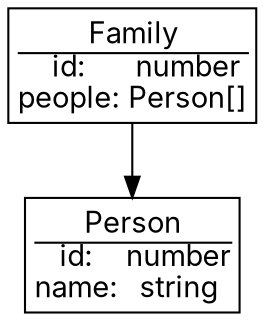 digraph "basic class example" {
  "Person" [
    label = <<table cellspacing="0" cellpadding="0" border="0">
<tr><td colspan="3" align="center" border="1" sides="B">Person</td></tr>
<tr><td colspan="1" >id:</td><td colspan="1" > </td><td colspan="1" >number</td></tr>
<tr><td colspan="1" >name:</td><td colspan="1" > </td><td colspan="1" >string</td></tr>
</table>>;
    margin = 0.05;
    shape = "box";
    fontname = "Inter";
  ];
  "Family" [
    label = <<table cellspacing="0" cellpadding="0" border="0">
<tr><td colspan="3" align="center" border="1" sides="B">Family</td></tr>
<tr><td colspan="1" >id:</td><td colspan="1" > </td><td colspan="1" >number</td></tr>
<tr><td colspan="1" >people:</td><td colspan="1" > </td><td colspan="1" >Person[]</td></tr>
</table>>;
    margin = 0.05;
    shape = "box";
    fontname = "Inter";
  ];
  "Family" -> "Person";
}
